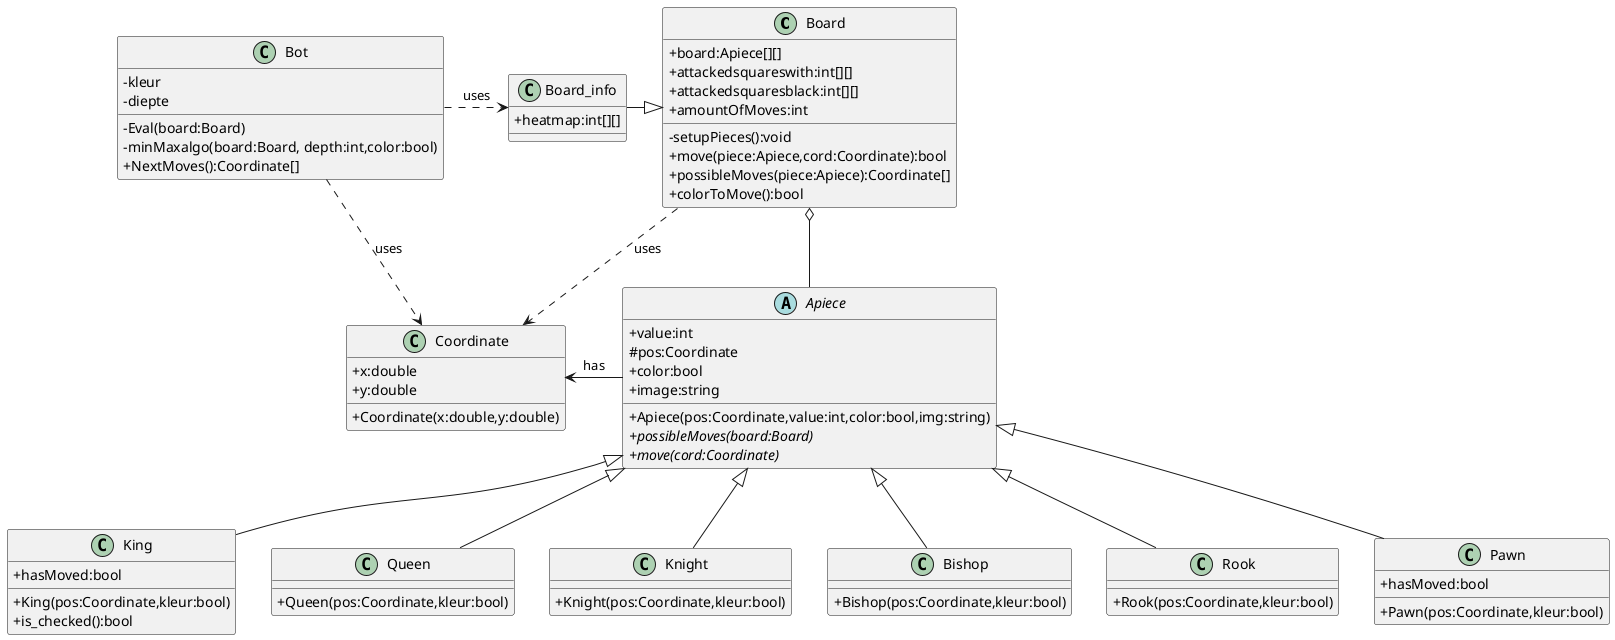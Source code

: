 @startuml Model chessgame
skinparam classAttributeIconSize 0
class Board {
    +board:Apiece[][]
    +attackedsquareswith:int[][]
    +attackedsquaresblack:int[][]
    +amountOfMoves:int
    -setupPieces():void
    +move(piece:Apiece,cord:Coordinate):bool
    +possibleMoves(piece:Apiece):Coordinate[]
    +colorToMove():bool
}
abstract class Apiece {
    +value:int
    #pos:Coordinate
    +color:bool
    +image:string 
    +Apiece(pos:Coordinate,value:int,color:bool,img:string)
    +possibleMoves(board:Board) {abstract}
    +move(cord:Coordinate) {abstract}
}
class Board_info{
    +heatmap:int[][]
}

class King{
    +King(pos:Coordinate,kleur:bool)
    +hasMoved:bool
    +is_checked():bool

}
class Queen{
    +Queen(pos:Coordinate,kleur:bool)
}
class Knight{
    +Knight(pos:Coordinate,kleur:bool)
}
class Bishop{
    +Bishop(pos:Coordinate,kleur:bool)
}
class Rook{
    +Rook(pos:Coordinate,kleur:bool)
}
class Pawn{
    
    +hasMoved:bool
    +Pawn(pos:Coordinate,kleur:bool)
}
class Coordinate{
    +x:double
    +y:double
    +Coordinate(x:double,y:double)
}
class Bot{
    -kleur
    -diepte
    -Eval(board:Board)
    -minMaxalgo(board:Board, depth:int,color:bool)
    +NextMoves():Coordinate[]
}
Apiece <|--King
Apiece <|--Queen
Apiece <|--Bishop
Apiece <|--Knight
Apiece <|-- Rook
Apiece <|--Pawn
Board o-- Apiece
Board <|-left- Board_info
Apiece -left->Coordinate:has 
Board ..> Coordinate:uses
Bot .right.>Board_info:uses
Bot ..> Coordinate:uses


@enduml

